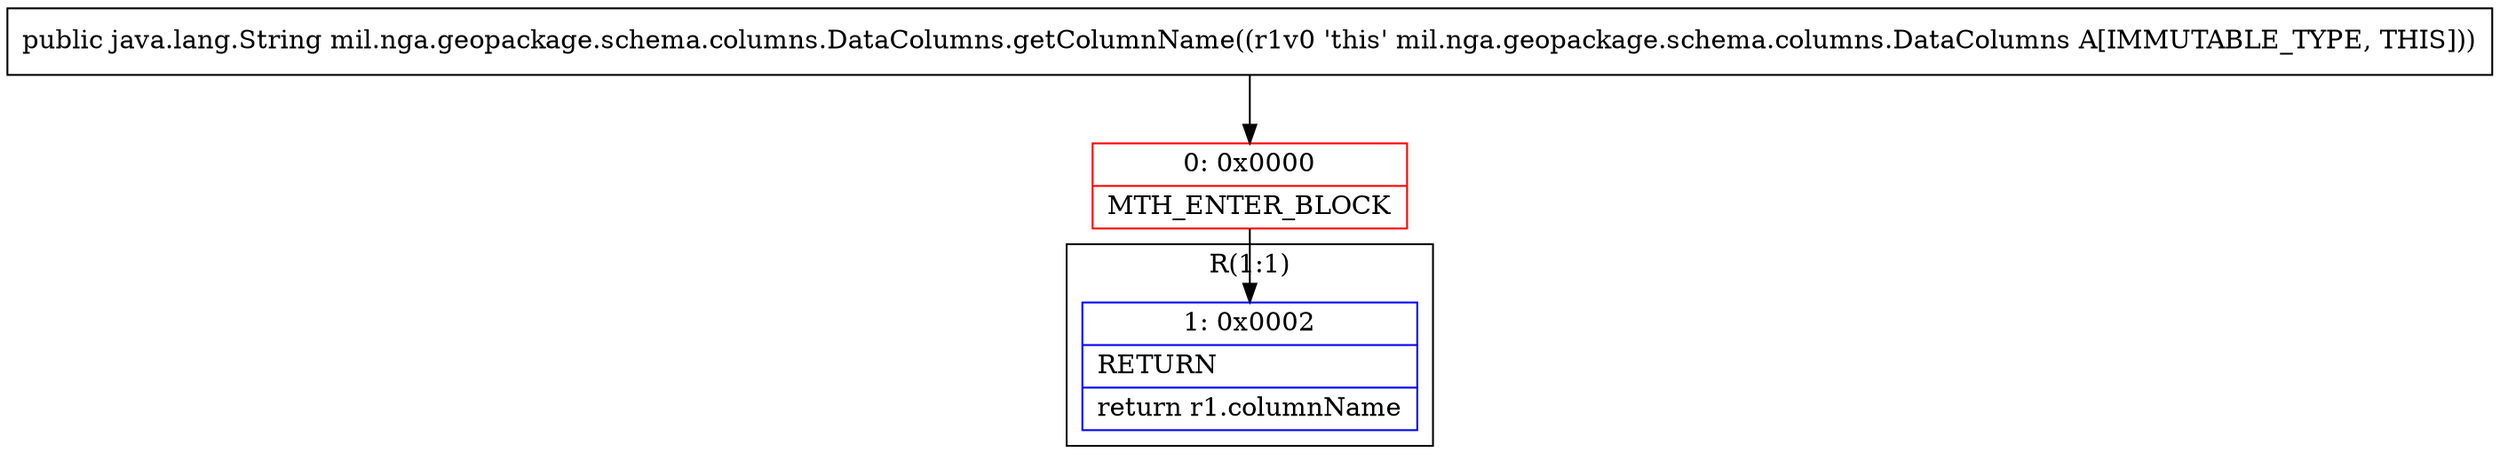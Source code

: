 digraph "CFG formil.nga.geopackage.schema.columns.DataColumns.getColumnName()Ljava\/lang\/String;" {
subgraph cluster_Region_1503733847 {
label = "R(1:1)";
node [shape=record,color=blue];
Node_1 [shape=record,label="{1\:\ 0x0002|RETURN\l|return r1.columnName\l}"];
}
Node_0 [shape=record,color=red,label="{0\:\ 0x0000|MTH_ENTER_BLOCK\l}"];
MethodNode[shape=record,label="{public java.lang.String mil.nga.geopackage.schema.columns.DataColumns.getColumnName((r1v0 'this' mil.nga.geopackage.schema.columns.DataColumns A[IMMUTABLE_TYPE, THIS])) }"];
MethodNode -> Node_0;
Node_0 -> Node_1;
}

